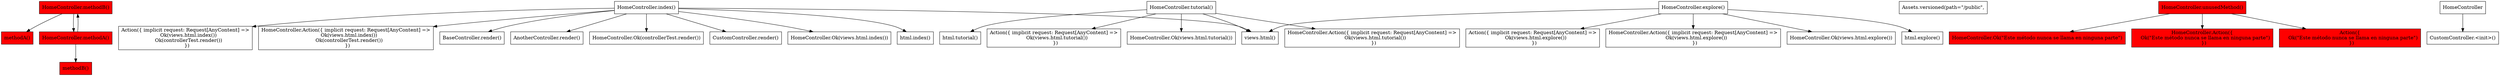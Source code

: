 digraph CallGraph {
  node [shape=box];
  "HomeController.methodB()" [style=filled, fillcolor=red];
  "HomeController.explore()" [style=filled, fillcolor=white];
  "Assets.versioned(path=\"/public\"," [style=filled, fillcolor=white];
  "CustomController.render()" [style=filled, fillcolor=white];
  "html.tutorial()" [style=filled, fillcolor=white];
  "views.html()" [style=filled, fillcolor=white];
  "Action({ implicit request: Request[AnyContent] =>
    Ok(views.html.tutorial())
  })" [style=filled, fillcolor=white];
  "HomeController.Ok(\"Este método nunca se llama en ninguna parte\")" [style=filled, fillcolor=red];
  "HomeController.Ok(views.html.index())" [style=filled, fillcolor=white];
  "HomeController.Action({
    Ok(\"Este método nunca se llama en ninguna parte\")
  })" [style=filled, fillcolor=red];
  "html.index()" [style=filled, fillcolor=white];
  "Action({ implicit request: Request[AnyContent] =>
    Ok(views.html.index())
    Ok(controllerTest.render())
  })" [style=filled, fillcolor=white];
  "HomeController.Action({ implicit request: Request[AnyContent] =>
    Ok(views.html.index())
    Ok(controllerTest.render())
  })" [style=filled, fillcolor=white];
  "HomeController.Action({ implicit request: Request[AnyContent] =>
    Ok(views.html.explore())
  })" [style=filled, fillcolor=white];
  "HomeController.unusedMethod()" [style=filled, fillcolor=red];
  "BaseController.render()" [style=filled, fillcolor=white];
  "HomeController.Ok(views.html.tutorial())" [style=filled, fillcolor=white];
  "HomeController.index()" [style=filled, fillcolor=white];
  "AnotherController.render()" [style=filled, fillcolor=white];
  "HomeController.Ok(controllerTest.render())" [style=filled, fillcolor=white];
  "CustomController.<init>()" [style=filled, fillcolor=white];
  "HomeController.Action({ implicit request: Request[AnyContent] =>
    Ok(views.html.tutorial())
  })" [style=filled, fillcolor=white];
  "methodA()" [style=filled, fillcolor=red];
  "Action({
    Ok(\"Este método nunca se llama en ninguna parte\")
  })" [style=filled, fillcolor=red];
  "HomeController.methodA()" [style=filled, fillcolor=red];
  "HomeController.tutorial()" [style=filled, fillcolor=white];
  "HomeController.Ok(views.html.explore())" [style=filled, fillcolor=white];
  "html.explore()" [style=filled, fillcolor=white];
  "Action({ implicit request: Request[AnyContent] =>
    Ok(views.html.explore())
  })" [style=filled, fillcolor=white];
  "methodB()" [style=filled, fillcolor=red];
  "HomeController.methodA()" -> "HomeController.methodB()";
  "HomeController.methodA()" -> "methodB()";
  "HomeController.methodB()" -> "HomeController.methodA()";
  "HomeController.unusedMethod()" -> "HomeController.Ok(\"Este método nunca se llama en ninguna parte\")";
  "HomeController.index()" -> "BaseController.render()";
  "HomeController.index()" -> "Action({ implicit request: Request[AnyContent] =>
    Ok(views.html.index())
    Ok(controllerTest.render())
  })";
  "HomeController.index()" -> "AnotherController.render()";
  "HomeController.tutorial()" -> "Action({ implicit request: Request[AnyContent] =>
    Ok(views.html.tutorial())
  })";
  "HomeController.index()" -> "HomeController.Ok(views.html.index())";
  "HomeController.tutorial()" -> "HomeController.Ok(views.html.tutorial())";
  "HomeController.index()" -> "html.index()";
  "HomeController.explore()" -> "Action({ implicit request: Request[AnyContent] =>
    Ok(views.html.explore())
  })";
  "HomeController.unusedMethod()" -> "HomeController.Action({
    Ok(\"Este método nunca se llama en ninguna parte\")
  })";
  "HomeController.tutorial()" -> "views.html()";
  "HomeController.explore()" -> "HomeController.Ok(views.html.explore())";
  "HomeController.index()" -> "HomeController.Ok(controllerTest.render())";
  "HomeController.unusedMethod()" -> "Action({
    Ok(\"Este método nunca se llama en ninguna parte\")
  })";
  "HomeController.index()" -> "HomeController.Action({ implicit request: Request[AnyContent] =>
    Ok(views.html.index())
    Ok(controllerTest.render())
  })";
  "HomeController.explore()" -> "views.html()";
  "HomeController.index()" -> "CustomController.render()";
  "HomeController.index()" -> "views.html()";
  "HomeController.explore()" -> "HomeController.Action({ implicit request: Request[AnyContent] =>
    Ok(views.html.explore())
  })";
  "HomeController" -> "CustomController.<init>()";
  "HomeController.methodB()" -> "methodA()";
  "HomeController.tutorial()" -> "html.tutorial()";
  "HomeController.explore()" -> "html.explore()";
  "HomeController.tutorial()" -> "HomeController.Action({ implicit request: Request[AnyContent] =>
    Ok(views.html.tutorial())
  })";
}

